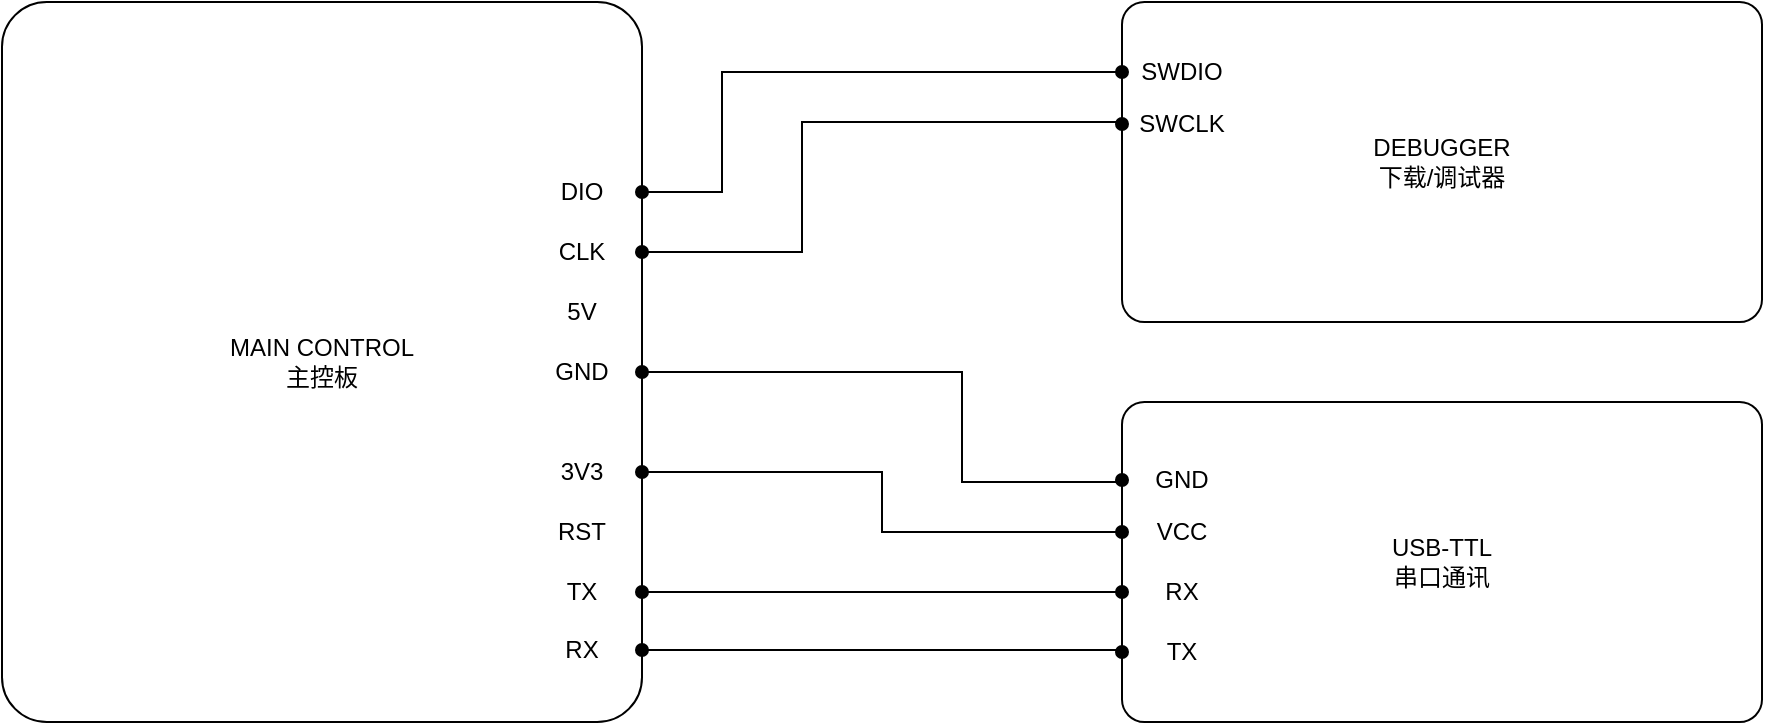 <mxfile version="24.4.13" type="device">
  <diagram name="Page-1" id="Jl7wvfLycEZ27LiSz_6R">
    <mxGraphModel dx="2440" dy="1407" grid="1" gridSize="10" guides="1" tooltips="1" connect="1" arrows="1" fold="1" page="1" pageScale="1" pageWidth="1169" pageHeight="827" math="0" shadow="0">
      <root>
        <mxCell id="0" />
        <mxCell id="1" parent="0" />
        <mxCell id="QIEWuuHiFVR3ubCQnn6e-1" value="MAIN CONTROL&lt;div&gt;主控板&lt;/div&gt;" style="rounded=1;whiteSpace=wrap;html=1;arcSize=7;" vertex="1" parent="1">
          <mxGeometry x="100" y="160" width="320" height="360" as="geometry" />
        </mxCell>
        <mxCell id="QIEWuuHiFVR3ubCQnn6e-2" value="USB-TTL&lt;div&gt;串口通讯&lt;/div&gt;" style="rounded=1;whiteSpace=wrap;html=1;arcSize=7;" vertex="1" parent="1">
          <mxGeometry x="660" y="360" width="320" height="160" as="geometry" />
        </mxCell>
        <mxCell id="QIEWuuHiFVR3ubCQnn6e-3" value="DEBUGGER&lt;div&gt;下载/调试器&lt;/div&gt;" style="rounded=1;whiteSpace=wrap;html=1;arcSize=7;" vertex="1" parent="1">
          <mxGeometry x="660" y="160" width="320" height="160" as="geometry" />
        </mxCell>
        <mxCell id="QIEWuuHiFVR3ubCQnn6e-4" value="GND" style="text;html=1;align=center;verticalAlign=middle;whiteSpace=wrap;rounded=0;" vertex="1" parent="1">
          <mxGeometry x="360" y="330" width="60" height="30" as="geometry" />
        </mxCell>
        <mxCell id="QIEWuuHiFVR3ubCQnn6e-5" value="RX" style="text;html=1;align=center;verticalAlign=middle;whiteSpace=wrap;rounded=0;" vertex="1" parent="1">
          <mxGeometry x="660" y="440" width="60" height="30" as="geometry" />
        </mxCell>
        <mxCell id="QIEWuuHiFVR3ubCQnn6e-7" value="DIO" style="text;html=1;align=center;verticalAlign=middle;whiteSpace=wrap;rounded=0;" vertex="1" parent="1">
          <mxGeometry x="360" y="240" width="60" height="30" as="geometry" />
        </mxCell>
        <mxCell id="QIEWuuHiFVR3ubCQnn6e-8" value="CLK" style="text;html=1;align=center;verticalAlign=middle;whiteSpace=wrap;rounded=0;" vertex="1" parent="1">
          <mxGeometry x="360" y="270" width="60" height="30" as="geometry" />
        </mxCell>
        <mxCell id="QIEWuuHiFVR3ubCQnn6e-9" value="3V3" style="text;html=1;align=center;verticalAlign=middle;whiteSpace=wrap;rounded=0;" vertex="1" parent="1">
          <mxGeometry x="360" y="380" width="60" height="30" as="geometry" />
        </mxCell>
        <mxCell id="QIEWuuHiFVR3ubCQnn6e-10" value="5V" style="text;html=1;align=center;verticalAlign=middle;whiteSpace=wrap;rounded=0;" vertex="1" parent="1">
          <mxGeometry x="360" y="300" width="60" height="30" as="geometry" />
        </mxCell>
        <mxCell id="QIEWuuHiFVR3ubCQnn6e-11" value="RST" style="text;html=1;align=center;verticalAlign=middle;whiteSpace=wrap;rounded=0;" vertex="1" parent="1">
          <mxGeometry x="360" y="410" width="60" height="30" as="geometry" />
        </mxCell>
        <mxCell id="QIEWuuHiFVR3ubCQnn6e-12" value="TX" style="text;html=1;align=center;verticalAlign=middle;whiteSpace=wrap;rounded=0;" vertex="1" parent="1">
          <mxGeometry x="360" y="440" width="60" height="30" as="geometry" />
        </mxCell>
        <mxCell id="QIEWuuHiFVR3ubCQnn6e-13" value="RX" style="text;html=1;align=center;verticalAlign=middle;whiteSpace=wrap;rounded=0;" vertex="1" parent="1">
          <mxGeometry x="360" y="469" width="60" height="30" as="geometry" />
        </mxCell>
        <mxCell id="QIEWuuHiFVR3ubCQnn6e-14" value="TX" style="text;html=1;align=center;verticalAlign=middle;whiteSpace=wrap;rounded=0;" vertex="1" parent="1">
          <mxGeometry x="660" y="470" width="60" height="30" as="geometry" />
        </mxCell>
        <mxCell id="QIEWuuHiFVR3ubCQnn6e-15" value="GND" style="text;html=1;align=center;verticalAlign=middle;whiteSpace=wrap;rounded=0;" vertex="1" parent="1">
          <mxGeometry x="660" y="384" width="60" height="30" as="geometry" />
        </mxCell>
        <mxCell id="QIEWuuHiFVR3ubCQnn6e-16" value="VCC" style="text;html=1;align=center;verticalAlign=middle;whiteSpace=wrap;rounded=0;" vertex="1" parent="1">
          <mxGeometry x="660" y="410" width="60" height="30" as="geometry" />
        </mxCell>
        <mxCell id="QIEWuuHiFVR3ubCQnn6e-17" value="SWCLK" style="text;html=1;align=center;verticalAlign=middle;whiteSpace=wrap;rounded=0;" vertex="1" parent="1">
          <mxGeometry x="660" y="206" width="60" height="30" as="geometry" />
        </mxCell>
        <mxCell id="QIEWuuHiFVR3ubCQnn6e-18" value="SWDIO" style="text;html=1;align=center;verticalAlign=middle;whiteSpace=wrap;rounded=0;" vertex="1" parent="1">
          <mxGeometry x="660" y="180" width="60" height="30" as="geometry" />
        </mxCell>
        <mxCell id="QIEWuuHiFVR3ubCQnn6e-20" style="edgeStyle=orthogonalEdgeStyle;rounded=0;orthogonalLoop=1;jettySize=auto;html=1;exitX=1;exitY=0.5;exitDx=0;exitDy=0;entryX=0;entryY=0.5;entryDx=0;entryDy=0;startArrow=oval;startFill=1;endArrow=oval;endFill=1;" edge="1" parent="1" source="QIEWuuHiFVR3ubCQnn6e-7" target="QIEWuuHiFVR3ubCQnn6e-18">
          <mxGeometry relative="1" as="geometry">
            <mxPoint x="430" y="235" as="sourcePoint" />
            <mxPoint x="670" y="205" as="targetPoint" />
            <Array as="points">
              <mxPoint x="460" y="255" />
              <mxPoint x="460" y="195" />
            </Array>
          </mxGeometry>
        </mxCell>
        <mxCell id="QIEWuuHiFVR3ubCQnn6e-21" style="edgeStyle=orthogonalEdgeStyle;rounded=0;orthogonalLoop=1;jettySize=auto;html=1;entryX=0;entryY=0.5;entryDx=0;entryDy=0;startArrow=oval;startFill=1;endArrow=oval;endFill=1;" edge="1" parent="1" source="QIEWuuHiFVR3ubCQnn6e-8" target="QIEWuuHiFVR3ubCQnn6e-17">
          <mxGeometry relative="1" as="geometry">
            <mxPoint x="430" y="265" as="sourcePoint" />
            <mxPoint x="670" y="405" as="targetPoint" />
            <Array as="points">
              <mxPoint x="500" y="285" />
              <mxPoint x="500" y="220" />
              <mxPoint x="660" y="220" />
            </Array>
          </mxGeometry>
        </mxCell>
        <mxCell id="QIEWuuHiFVR3ubCQnn6e-22" style="edgeStyle=orthogonalEdgeStyle;rounded=0;orthogonalLoop=1;jettySize=auto;html=1;entryX=0;entryY=0.5;entryDx=0;entryDy=0;startArrow=oval;startFill=1;endArrow=oval;endFill=1;exitX=1;exitY=0.5;exitDx=0;exitDy=0;" edge="1" parent="1" source="QIEWuuHiFVR3ubCQnn6e-13" target="QIEWuuHiFVR3ubCQnn6e-14">
          <mxGeometry relative="1" as="geometry">
            <mxPoint x="430" y="295" as="sourcePoint" />
            <mxPoint x="670" y="231" as="targetPoint" />
            <Array as="points">
              <mxPoint x="660" y="484" />
            </Array>
          </mxGeometry>
        </mxCell>
        <mxCell id="QIEWuuHiFVR3ubCQnn6e-23" style="edgeStyle=orthogonalEdgeStyle;rounded=0;orthogonalLoop=1;jettySize=auto;html=1;entryX=0;entryY=0.5;entryDx=0;entryDy=0;startArrow=oval;startFill=1;endArrow=oval;endFill=1;exitX=1;exitY=0.5;exitDx=0;exitDy=0;" edge="1" parent="1" source="QIEWuuHiFVR3ubCQnn6e-12" target="QIEWuuHiFVR3ubCQnn6e-5">
          <mxGeometry relative="1" as="geometry">
            <mxPoint x="430" y="494" as="sourcePoint" />
            <mxPoint x="670" y="495" as="targetPoint" />
            <Array as="points">
              <mxPoint x="530" y="455" />
              <mxPoint x="530" y="455" />
            </Array>
          </mxGeometry>
        </mxCell>
        <mxCell id="QIEWuuHiFVR3ubCQnn6e-24" style="edgeStyle=orthogonalEdgeStyle;rounded=0;orthogonalLoop=1;jettySize=auto;html=1;entryX=0;entryY=0.5;entryDx=0;entryDy=0;startArrow=oval;startFill=1;endArrow=oval;endFill=1;exitX=1;exitY=0.5;exitDx=0;exitDy=0;" edge="1" parent="1" source="QIEWuuHiFVR3ubCQnn6e-9" target="QIEWuuHiFVR3ubCQnn6e-16">
          <mxGeometry relative="1" as="geometry">
            <mxPoint x="430" y="295" as="sourcePoint" />
            <mxPoint x="670" y="231" as="targetPoint" />
            <Array as="points">
              <mxPoint x="540" y="395" />
              <mxPoint x="540" y="425" />
            </Array>
          </mxGeometry>
        </mxCell>
        <mxCell id="QIEWuuHiFVR3ubCQnn6e-25" style="edgeStyle=orthogonalEdgeStyle;rounded=0;orthogonalLoop=1;jettySize=auto;html=1;entryX=0;entryY=0.5;entryDx=0;entryDy=0;startArrow=oval;startFill=1;endArrow=oval;endFill=1;exitX=1;exitY=0.5;exitDx=0;exitDy=0;" edge="1" parent="1" source="QIEWuuHiFVR3ubCQnn6e-4" target="QIEWuuHiFVR3ubCQnn6e-15">
          <mxGeometry relative="1" as="geometry">
            <mxPoint x="430" y="350" as="sourcePoint" />
            <mxPoint x="670" y="380" as="targetPoint" />
            <Array as="points">
              <mxPoint x="580" y="345" />
              <mxPoint x="580" y="400" />
              <mxPoint x="660" y="400" />
            </Array>
          </mxGeometry>
        </mxCell>
      </root>
    </mxGraphModel>
  </diagram>
</mxfile>
